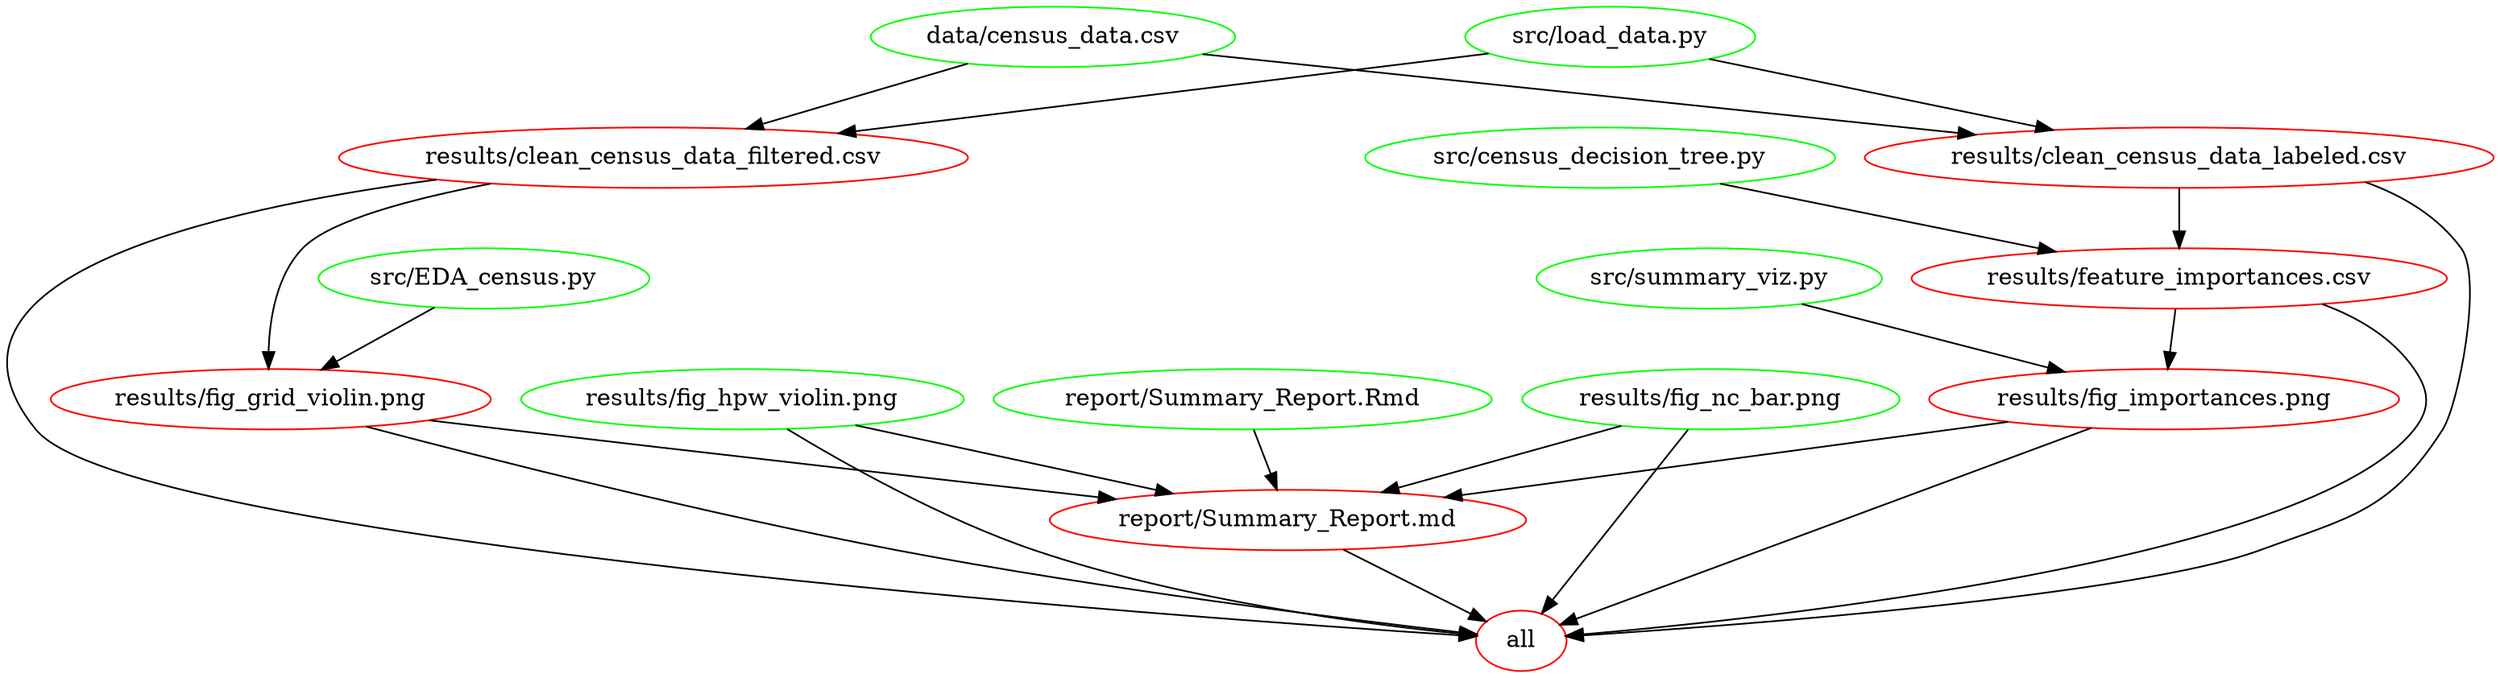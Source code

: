 digraph G {
n2[label="all", color="red"];
n4[label="data/census_data.csv", color="green"];
n16[label="report/Summary_Report.Rmd", color="green"];
n15[label="report/Summary_Report.md", color="red"];
n6[label="results/clean_census_data_filtered.csv", color="red"];
n3[label="results/clean_census_data_labeled.csv", color="red"];
n11[label="results/feature_importances.csv", color="red"];
n7[label="results/fig_grid_violin.png", color="red"];
n9[label="results/fig_hpw_violin.png", color="green"];
n10[label="results/fig_importances.png", color="red"];
n14[label="results/fig_nc_bar.png", color="green"];
n8[label="src/EDA_census.py", color="green"];
n12[label="src/census_decision_tree.py", color="green"];
n5[label="src/load_data.py", color="green"];
n13[label="src/summary_viz.py", color="green"];
n15 -> n2 ; 
n6 -> n2 ; 
n3 -> n2 ; 
n11 -> n2 ; 
n7 -> n2 ; 
n9 -> n2 ; 
n10 -> n2 ; 
n14 -> n2 ; 
n16 -> n15 ; 
n7 -> n15 ; 
n9 -> n15 ; 
n10 -> n15 ; 
n14 -> n15 ; 
n4 -> n6 ; 
n5 -> n6 ; 
n4 -> n3 ; 
n5 -> n3 ; 
n3 -> n11 ; 
n12 -> n11 ; 
n6 -> n7 ; 
n8 -> n7 ; 
n11 -> n10 ; 
n13 -> n10 ; 
}
